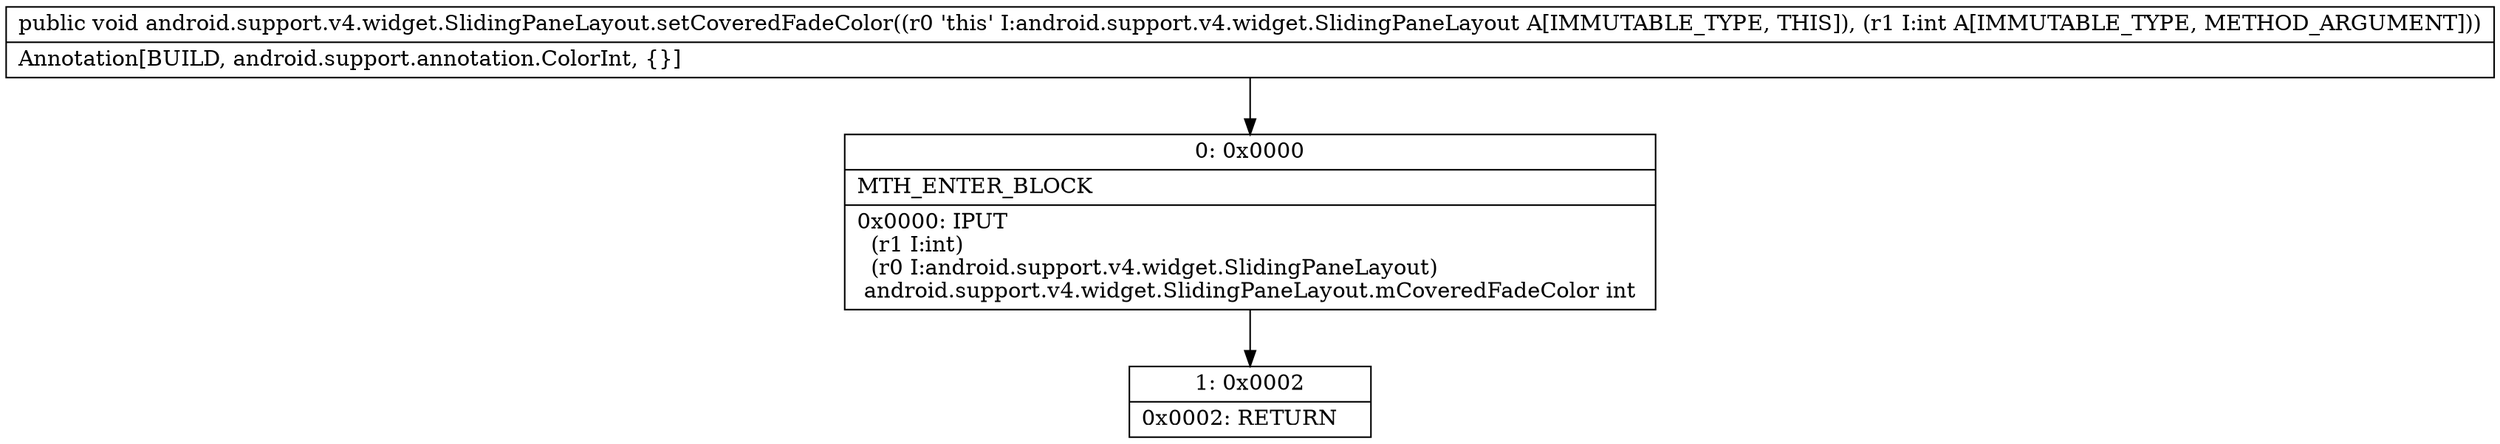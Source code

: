 digraph "CFG forandroid.support.v4.widget.SlidingPaneLayout.setCoveredFadeColor(I)V" {
Node_0 [shape=record,label="{0\:\ 0x0000|MTH_ENTER_BLOCK\l|0x0000: IPUT  \l  (r1 I:int)\l  (r0 I:android.support.v4.widget.SlidingPaneLayout)\l android.support.v4.widget.SlidingPaneLayout.mCoveredFadeColor int \l}"];
Node_1 [shape=record,label="{1\:\ 0x0002|0x0002: RETURN   \l}"];
MethodNode[shape=record,label="{public void android.support.v4.widget.SlidingPaneLayout.setCoveredFadeColor((r0 'this' I:android.support.v4.widget.SlidingPaneLayout A[IMMUTABLE_TYPE, THIS]), (r1 I:int A[IMMUTABLE_TYPE, METHOD_ARGUMENT]))  | Annotation[BUILD, android.support.annotation.ColorInt, \{\}]\l}"];
MethodNode -> Node_0;
Node_0 -> Node_1;
}

